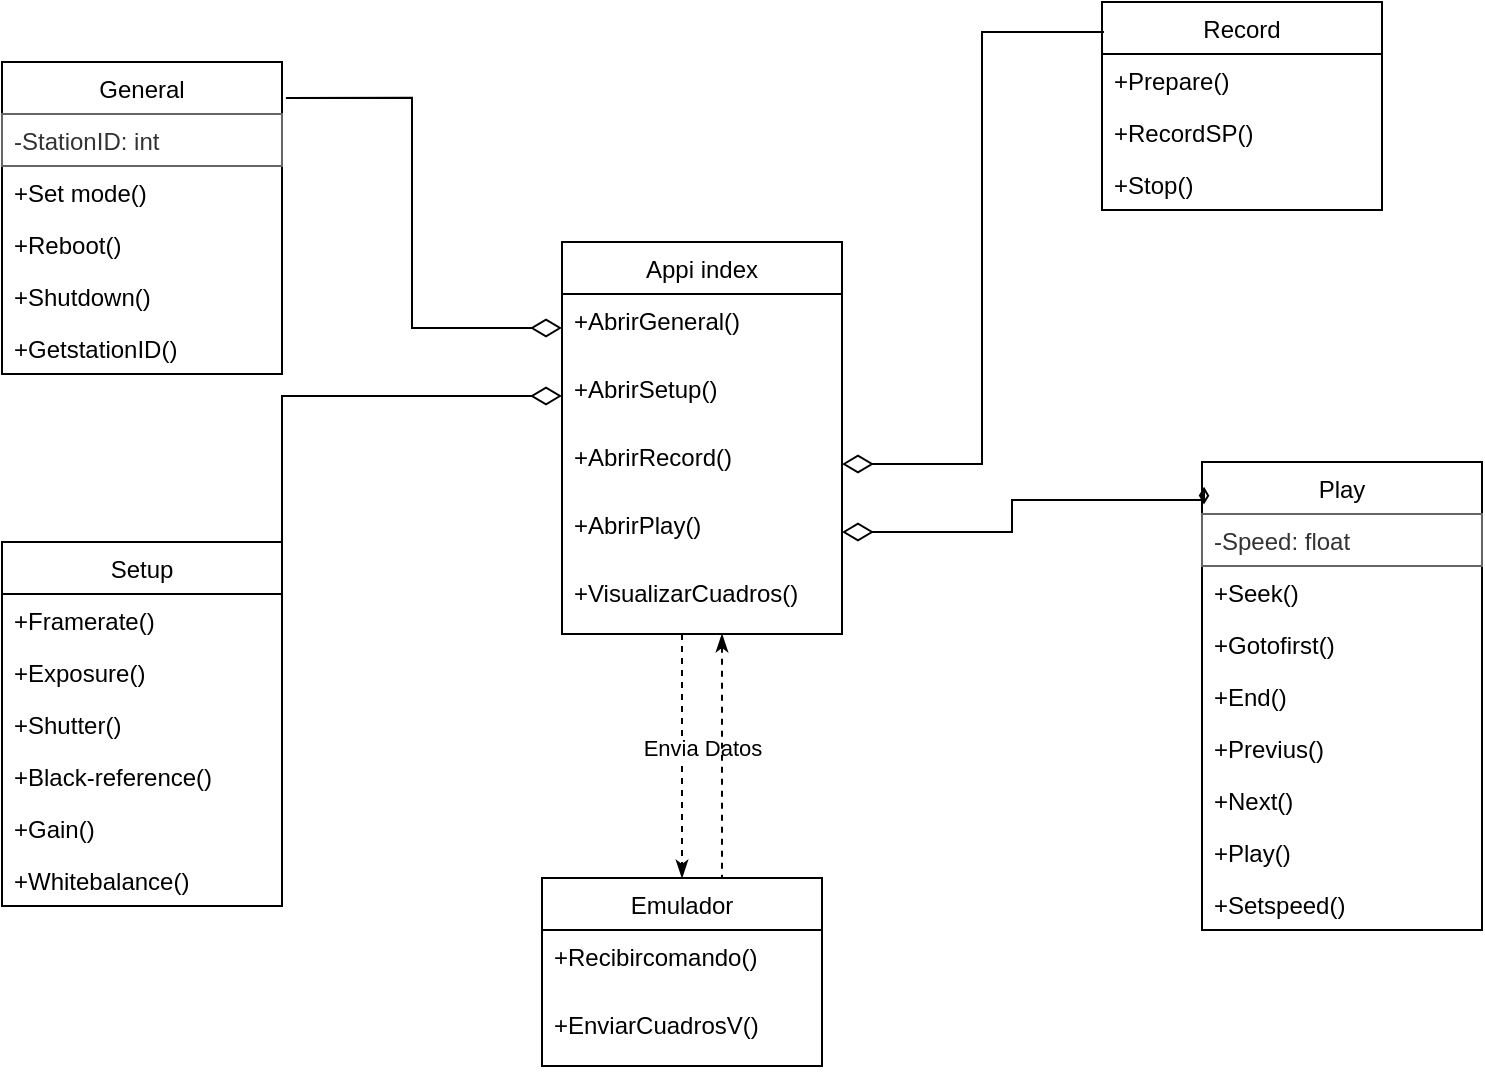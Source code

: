<mxfile version="14.9.7" type="device"><diagram name="Page-1" id="c4acf3e9-155e-7222-9cf6-157b1a14988f"><mxGraphModel dx="898" dy="481" grid="1" gridSize="10" guides="1" tooltips="1" connect="1" arrows="1" fold="1" page="1" pageScale="1" pageWidth="850" pageHeight="1100" background="none" math="0" shadow="0"><root><mxCell id="0"/><mxCell id="1" parent="0"/><mxCell id="96j2Z06Hkts1yFEE6N5y-1" value="Appi index" style="swimlane;fontStyle=0;childLayout=stackLayout;horizontal=1;startSize=26;fillColor=none;horizontalStack=0;resizeParent=1;resizeParentMax=0;resizeLast=0;collapsible=1;marginBottom=0;" parent="1" vertex="1"><mxGeometry x="340" y="180" width="140" height="196" as="geometry"><mxRectangle x="340" y="180" width="90" height="26" as="alternateBounds"/></mxGeometry></mxCell><mxCell id="96j2Z06Hkts1yFEE6N5y-2" value="+AbrirGeneral()&#10;" style="text;strokeColor=none;fillColor=none;align=left;verticalAlign=top;spacingLeft=4;spacingRight=4;overflow=hidden;rotatable=0;points=[[0,0.5],[1,0.5]];portConstraint=eastwest;" parent="96j2Z06Hkts1yFEE6N5y-1" vertex="1"><mxGeometry y="26" width="140" height="34" as="geometry"/></mxCell><mxCell id="96j2Z06Hkts1yFEE6N5y-20" value="+AbrirSetup()&#10;" style="text;strokeColor=none;fillColor=none;align=left;verticalAlign=top;spacingLeft=4;spacingRight=4;overflow=hidden;rotatable=0;points=[[0,0.5],[1,0.5]];portConstraint=eastwest;" parent="96j2Z06Hkts1yFEE6N5y-1" vertex="1"><mxGeometry y="60" width="140" height="34" as="geometry"/></mxCell><mxCell id="96j2Z06Hkts1yFEE6N5y-21" value="+AbrirRecord()&#10;" style="text;strokeColor=none;fillColor=none;align=left;verticalAlign=top;spacingLeft=4;spacingRight=4;overflow=hidden;rotatable=0;points=[[0,0.5],[1,0.5]];portConstraint=eastwest;" parent="96j2Z06Hkts1yFEE6N5y-1" vertex="1"><mxGeometry y="94" width="140" height="34" as="geometry"/></mxCell><mxCell id="96j2Z06Hkts1yFEE6N5y-22" value="+AbrirPlay()&#10;" style="text;strokeColor=none;fillColor=none;align=left;verticalAlign=top;spacingLeft=4;spacingRight=4;overflow=hidden;rotatable=0;points=[[0,0.5],[1,0.5]];portConstraint=eastwest;" parent="96j2Z06Hkts1yFEE6N5y-1" vertex="1"><mxGeometry y="128" width="140" height="34" as="geometry"/></mxCell><mxCell id="x-0YPPVReYpBzGIQgmTD-7" value="+VisualizarCuadros()&#10;" style="text;strokeColor=none;fillColor=none;align=left;verticalAlign=top;spacingLeft=4;spacingRight=4;overflow=hidden;rotatable=0;points=[[0,0.5],[1,0.5]];portConstraint=eastwest;" parent="96j2Z06Hkts1yFEE6N5y-1" vertex="1"><mxGeometry y="162" width="140" height="34" as="geometry"/></mxCell><mxCell id="96j2Z06Hkts1yFEE6N5y-17" value="General" style="swimlane;fontStyle=0;childLayout=stackLayout;horizontal=1;startSize=26;fillColor=none;horizontalStack=0;resizeParent=1;resizeParentMax=0;resizeLast=0;collapsible=1;marginBottom=0;" parent="1" vertex="1"><mxGeometry x="60" y="90" width="140" height="156" as="geometry"/></mxCell><mxCell id="96j2Z06Hkts1yFEE6N5y-18" value="-StationID: int" style="text;align=left;verticalAlign=top;spacingLeft=4;spacingRight=4;overflow=hidden;rotatable=0;points=[[0,0.5],[1,0.5]];portConstraint=eastwest;strokeColor=#666666;fontColor=#333333;fillColor=#FFFFFF;" parent="96j2Z06Hkts1yFEE6N5y-17" vertex="1"><mxGeometry y="26" width="140" height="26" as="geometry"/></mxCell><mxCell id="-jLoOgtlil7uDUHR7nTV-1" value="+Set mode()" style="text;strokeColor=none;fillColor=none;align=left;verticalAlign=top;spacingLeft=4;spacingRight=4;overflow=hidden;rotatable=0;points=[[0,0.5],[1,0.5]];portConstraint=eastwest;" vertex="1" parent="96j2Z06Hkts1yFEE6N5y-17"><mxGeometry y="52" width="140" height="26" as="geometry"/></mxCell><mxCell id="96j2Z06Hkts1yFEE6N5y-29" value="+Reboot()" style="text;strokeColor=none;fillColor=none;align=left;verticalAlign=top;spacingLeft=4;spacingRight=4;overflow=hidden;rotatable=0;points=[[0,0.5],[1,0.5]];portConstraint=eastwest;" parent="96j2Z06Hkts1yFEE6N5y-17" vertex="1"><mxGeometry y="78" width="140" height="26" as="geometry"/></mxCell><mxCell id="96j2Z06Hkts1yFEE6N5y-30" value="+Shutdown()" style="text;strokeColor=none;fillColor=none;align=left;verticalAlign=top;spacingLeft=4;spacingRight=4;overflow=hidden;rotatable=0;points=[[0,0.5],[1,0.5]];portConstraint=eastwest;" parent="96j2Z06Hkts1yFEE6N5y-17" vertex="1"><mxGeometry y="104" width="140" height="26" as="geometry"/></mxCell><mxCell id="96j2Z06Hkts1yFEE6N5y-31" value="+GetstationID()" style="text;strokeColor=none;fillColor=none;align=left;verticalAlign=top;spacingLeft=4;spacingRight=4;overflow=hidden;rotatable=0;points=[[0,0.5],[1,0.5]];portConstraint=eastwest;" parent="96j2Z06Hkts1yFEE6N5y-17" vertex="1"><mxGeometry y="130" width="140" height="26" as="geometry"/></mxCell><mxCell id="96j2Z06Hkts1yFEE6N5y-23" value="Setup" style="swimlane;fontStyle=0;childLayout=stackLayout;horizontal=1;startSize=26;fillColor=none;horizontalStack=0;resizeParent=1;resizeParentMax=0;resizeLast=0;collapsible=1;marginBottom=0;" parent="1" vertex="1"><mxGeometry x="60" y="330" width="140" height="182" as="geometry"/></mxCell><mxCell id="96j2Z06Hkts1yFEE6N5y-24" value="+Framerate()" style="text;strokeColor=none;fillColor=none;align=left;verticalAlign=top;spacingLeft=4;spacingRight=4;overflow=hidden;rotatable=0;points=[[0,0.5],[1,0.5]];portConstraint=eastwest;" parent="96j2Z06Hkts1yFEE6N5y-23" vertex="1"><mxGeometry y="26" width="140" height="26" as="geometry"/></mxCell><mxCell id="96j2Z06Hkts1yFEE6N5y-34" value="+Exposure()" style="text;strokeColor=none;fillColor=none;align=left;verticalAlign=top;spacingLeft=4;spacingRight=4;overflow=hidden;rotatable=0;points=[[0,0.5],[1,0.5]];portConstraint=eastwest;" parent="96j2Z06Hkts1yFEE6N5y-23" vertex="1"><mxGeometry y="52" width="140" height="26" as="geometry"/></mxCell><mxCell id="96j2Z06Hkts1yFEE6N5y-35" value="+Shutter()" style="text;strokeColor=none;fillColor=none;align=left;verticalAlign=top;spacingLeft=4;spacingRight=4;overflow=hidden;rotatable=0;points=[[0,0.5],[1,0.5]];portConstraint=eastwest;" parent="96j2Z06Hkts1yFEE6N5y-23" vertex="1"><mxGeometry y="78" width="140" height="26" as="geometry"/></mxCell><mxCell id="96j2Z06Hkts1yFEE6N5y-36" value="+Black-reference()" style="text;strokeColor=none;fillColor=none;align=left;verticalAlign=top;spacingLeft=4;spacingRight=4;overflow=hidden;rotatable=0;points=[[0,0.5],[1,0.5]];portConstraint=eastwest;" parent="96j2Z06Hkts1yFEE6N5y-23" vertex="1"><mxGeometry y="104" width="140" height="26" as="geometry"/></mxCell><mxCell id="96j2Z06Hkts1yFEE6N5y-37" value="+Gain()" style="text;strokeColor=none;fillColor=none;align=left;verticalAlign=top;spacingLeft=4;spacingRight=4;overflow=hidden;rotatable=0;points=[[0,0.5],[1,0.5]];portConstraint=eastwest;" parent="96j2Z06Hkts1yFEE6N5y-23" vertex="1"><mxGeometry y="130" width="140" height="26" as="geometry"/></mxCell><mxCell id="96j2Z06Hkts1yFEE6N5y-38" value="+Whitebalance()" style="text;strokeColor=none;fillColor=none;align=left;verticalAlign=top;spacingLeft=4;spacingRight=4;overflow=hidden;rotatable=0;points=[[0,0.5],[1,0.5]];portConstraint=eastwest;" parent="96j2Z06Hkts1yFEE6N5y-23" vertex="1"><mxGeometry y="156" width="140" height="26" as="geometry"/></mxCell><mxCell id="96j2Z06Hkts1yFEE6N5y-25" value="Record" style="swimlane;fontStyle=0;childLayout=stackLayout;horizontal=1;startSize=26;fillColor=none;horizontalStack=0;resizeParent=1;resizeParentMax=0;resizeLast=0;collapsible=1;marginBottom=0;" parent="1" vertex="1"><mxGeometry x="610" y="60" width="140" height="104" as="geometry"/></mxCell><mxCell id="96j2Z06Hkts1yFEE6N5y-26" value="+Prepare()" style="text;strokeColor=none;fillColor=none;align=left;verticalAlign=top;spacingLeft=4;spacingRight=4;overflow=hidden;rotatable=0;points=[[0,0.5],[1,0.5]];portConstraint=eastwest;" parent="96j2Z06Hkts1yFEE6N5y-25" vertex="1"><mxGeometry y="26" width="140" height="26" as="geometry"/></mxCell><mxCell id="96j2Z06Hkts1yFEE6N5y-41" value="+RecordSP()" style="text;strokeColor=none;fillColor=none;align=left;verticalAlign=top;spacingLeft=4;spacingRight=4;overflow=hidden;rotatable=0;points=[[0,0.5],[1,0.5]];portConstraint=eastwest;" parent="96j2Z06Hkts1yFEE6N5y-25" vertex="1"><mxGeometry y="52" width="140" height="26" as="geometry"/></mxCell><mxCell id="96j2Z06Hkts1yFEE6N5y-42" value="+Stop()" style="text;strokeColor=none;fillColor=none;align=left;verticalAlign=top;spacingLeft=4;spacingRight=4;overflow=hidden;rotatable=0;points=[[0,0.5],[1,0.5]];portConstraint=eastwest;" parent="96j2Z06Hkts1yFEE6N5y-25" vertex="1"><mxGeometry y="78" width="140" height="26" as="geometry"/></mxCell><mxCell id="96j2Z06Hkts1yFEE6N5y-27" value="Play" style="swimlane;fontStyle=0;childLayout=stackLayout;horizontal=1;startSize=26;fillColor=none;horizontalStack=0;resizeParent=1;resizeParentMax=0;resizeLast=0;collapsible=1;marginBottom=0;" parent="1" vertex="1"><mxGeometry x="660" y="290" width="140" height="234" as="geometry"/></mxCell><mxCell id="-jLoOgtlil7uDUHR7nTV-6" value="-Speed: float" style="text;align=left;verticalAlign=top;spacingLeft=4;spacingRight=4;overflow=hidden;rotatable=0;points=[[0,0.5],[1,0.5]];portConstraint=eastwest;strokeColor=#666666;fontColor=#333333;fillColor=#FFFFFF;" vertex="1" parent="96j2Z06Hkts1yFEE6N5y-27"><mxGeometry y="26" width="140" height="26" as="geometry"/></mxCell><mxCell id="-jLoOgtlil7uDUHR7nTV-7" value="+Seek()" style="text;strokeColor=none;fillColor=none;align=left;verticalAlign=top;spacingLeft=4;spacingRight=4;overflow=hidden;rotatable=0;points=[[0,0.5],[1,0.5]];portConstraint=eastwest;" vertex="1" parent="96j2Z06Hkts1yFEE6N5y-27"><mxGeometry y="52" width="140" height="26" as="geometry"/></mxCell><mxCell id="96j2Z06Hkts1yFEE6N5y-44" value="+Gotofirst()" style="text;strokeColor=none;fillColor=none;align=left;verticalAlign=top;spacingLeft=4;spacingRight=4;overflow=hidden;rotatable=0;points=[[0,0.5],[1,0.5]];portConstraint=eastwest;" parent="96j2Z06Hkts1yFEE6N5y-27" vertex="1"><mxGeometry y="78" width="140" height="26" as="geometry"/></mxCell><mxCell id="96j2Z06Hkts1yFEE6N5y-45" value="+End()" style="text;strokeColor=none;fillColor=none;align=left;verticalAlign=top;spacingLeft=4;spacingRight=4;overflow=hidden;rotatable=0;points=[[0,0.5],[1,0.5]];portConstraint=eastwest;" parent="96j2Z06Hkts1yFEE6N5y-27" vertex="1"><mxGeometry y="104" width="140" height="26" as="geometry"/></mxCell><mxCell id="96j2Z06Hkts1yFEE6N5y-46" value="+Previus()" style="text;strokeColor=none;fillColor=none;align=left;verticalAlign=top;spacingLeft=4;spacingRight=4;overflow=hidden;rotatable=0;points=[[0,0.5],[1,0.5]];portConstraint=eastwest;" parent="96j2Z06Hkts1yFEE6N5y-27" vertex="1"><mxGeometry y="130" width="140" height="26" as="geometry"/></mxCell><mxCell id="96j2Z06Hkts1yFEE6N5y-47" value="+Next()" style="text;strokeColor=none;fillColor=none;align=left;verticalAlign=top;spacingLeft=4;spacingRight=4;overflow=hidden;rotatable=0;points=[[0,0.5],[1,0.5]];portConstraint=eastwest;" parent="96j2Z06Hkts1yFEE6N5y-27" vertex="1"><mxGeometry y="156" width="140" height="26" as="geometry"/></mxCell><mxCell id="96j2Z06Hkts1yFEE6N5y-48" value="+Play()" style="text;strokeColor=none;fillColor=none;align=left;verticalAlign=top;spacingLeft=4;spacingRight=4;overflow=hidden;rotatable=0;points=[[0,0.5],[1,0.5]];portConstraint=eastwest;" parent="96j2Z06Hkts1yFEE6N5y-27" vertex="1"><mxGeometry y="182" width="140" height="26" as="geometry"/></mxCell><mxCell id="96j2Z06Hkts1yFEE6N5y-49" value="+Setspeed()" style="text;strokeColor=none;fillColor=none;align=left;verticalAlign=top;spacingLeft=4;spacingRight=4;overflow=hidden;rotatable=0;points=[[0,0.5],[1,0.5]];portConstraint=eastwest;" parent="96j2Z06Hkts1yFEE6N5y-27" vertex="1"><mxGeometry y="208" width="140" height="26" as="geometry"/></mxCell><mxCell id="x-0YPPVReYpBzGIQgmTD-1" value="Emulador" style="swimlane;fontStyle=0;childLayout=stackLayout;horizontal=1;startSize=26;fillColor=none;horizontalStack=0;resizeParent=1;resizeParentMax=0;resizeLast=0;collapsible=1;marginBottom=0;" parent="1" vertex="1"><mxGeometry x="330" y="498" width="140" height="94" as="geometry"><mxRectangle x="340" y="180" width="90" height="26" as="alternateBounds"/></mxGeometry></mxCell><mxCell id="x-0YPPVReYpBzGIQgmTD-5" value="+Recibircomando()&#10;" style="text;strokeColor=none;fillColor=none;align=left;verticalAlign=top;spacingLeft=4;spacingRight=4;overflow=hidden;rotatable=0;points=[[0,0.5],[1,0.5]];portConstraint=eastwest;" parent="x-0YPPVReYpBzGIQgmTD-1" vertex="1"><mxGeometry y="26" width="140" height="34" as="geometry"/></mxCell><mxCell id="x-0YPPVReYpBzGIQgmTD-6" value="+EnviarCuadrosV()&#10;" style="text;strokeColor=none;fillColor=none;align=left;verticalAlign=top;spacingLeft=4;spacingRight=4;overflow=hidden;rotatable=0;points=[[0,0.5],[1,0.5]];portConstraint=eastwest;" parent="x-0YPPVReYpBzGIQgmTD-1" vertex="1"><mxGeometry y="60" width="140" height="34" as="geometry"/></mxCell><mxCell id="x-0YPPVReYpBzGIQgmTD-8" style="edgeStyle=orthogonalEdgeStyle;rounded=0;orthogonalLoop=1;jettySize=auto;html=1;entryX=0.5;entryY=0;entryDx=0;entryDy=0;endArrow=classicThin;endFill=1;dashed=1;" parent="1" source="x-0YPPVReYpBzGIQgmTD-7" target="x-0YPPVReYpBzGIQgmTD-1" edge="1"><mxGeometry relative="1" as="geometry"><Array as="points"><mxPoint x="400" y="483"/><mxPoint x="400" y="483"/></Array></mxGeometry></mxCell><mxCell id="XJeGXzjnItBBPFnkyExy-13" value="Envia Datos" style="edgeLabel;html=1;align=center;verticalAlign=middle;resizable=0;points=[];" parent="x-0YPPVReYpBzGIQgmTD-8" vertex="1" connectable="0"><mxGeometry x="-0.103" y="3" relative="1" as="geometry"><mxPoint x="7" y="2" as="offset"/></mxGeometry></mxCell><mxCell id="XJeGXzjnItBBPFnkyExy-9" style="edgeStyle=orthogonalEdgeStyle;rounded=0;orthogonalLoop=1;jettySize=auto;html=1;entryX=1.014;entryY=0.115;entryDx=0;entryDy=0;entryPerimeter=0;endArrow=none;endFill=0;startArrow=diamondThin;startFill=0;endSize=12;startSize=13;" parent="1" source="96j2Z06Hkts1yFEE6N5y-2" target="96j2Z06Hkts1yFEE6N5y-17" edge="1"><mxGeometry relative="1" as="geometry"/></mxCell><mxCell id="XJeGXzjnItBBPFnkyExy-10" style="edgeStyle=orthogonalEdgeStyle;rounded=0;orthogonalLoop=1;jettySize=auto;html=1;exitX=1;exitY=0.5;exitDx=0;exitDy=0;entryX=0.007;entryY=0.144;entryDx=0;entryDy=0;endArrow=none;endFill=0;entryPerimeter=0;startArrow=diamondThin;startFill=0;startSize=13;" parent="1" source="96j2Z06Hkts1yFEE6N5y-21" target="96j2Z06Hkts1yFEE6N5y-25" edge="1"><mxGeometry relative="1" as="geometry"/></mxCell><mxCell id="XJeGXzjnItBBPFnkyExy-11" style="edgeStyle=orthogonalEdgeStyle;rounded=0;orthogonalLoop=1;jettySize=auto;html=1;exitX=1;exitY=0.5;exitDx=0;exitDy=0;entryX=0.007;entryY=0.091;entryDx=0;entryDy=0;entryPerimeter=0;endArrow=diamondThin;endFill=0;startArrow=diamondThin;startFill=0;startSize=13;" parent="1" source="96j2Z06Hkts1yFEE6N5y-22" target="96j2Z06Hkts1yFEE6N5y-27" edge="1"><mxGeometry relative="1" as="geometry"><Array as="points"><mxPoint x="565" y="325"/><mxPoint x="565" y="309"/></Array></mxGeometry></mxCell><mxCell id="XJeGXzjnItBBPFnkyExy-12" style="edgeStyle=orthogonalEdgeStyle;rounded=0;orthogonalLoop=1;jettySize=auto;html=1;endArrow=none;endFill=0;startArrow=diamondThin;startFill=0;startSize=13;" parent="1" source="96j2Z06Hkts1yFEE6N5y-20" target="96j2Z06Hkts1yFEE6N5y-23" edge="1"><mxGeometry relative="1" as="geometry"><Array as="points"><mxPoint x="200" y="257"/></Array></mxGeometry></mxCell><mxCell id="-jLoOgtlil7uDUHR7nTV-8" style="edgeStyle=orthogonalEdgeStyle;rounded=0;orthogonalLoop=1;jettySize=auto;html=1;entryX=0.5;entryY=0;entryDx=0;entryDy=0;endArrow=none;endFill=0;dashed=1;startArrow=classicThin;startFill=1;shadow=0;" edge="1" parent="1"><mxGeometry relative="1" as="geometry"><Array as="points"><mxPoint x="420" y="483"/><mxPoint x="420" y="483"/></Array><mxPoint x="420" y="376" as="sourcePoint"/><mxPoint x="420" y="498" as="targetPoint"/></mxGeometry></mxCell></root></mxGraphModel></diagram></mxfile>